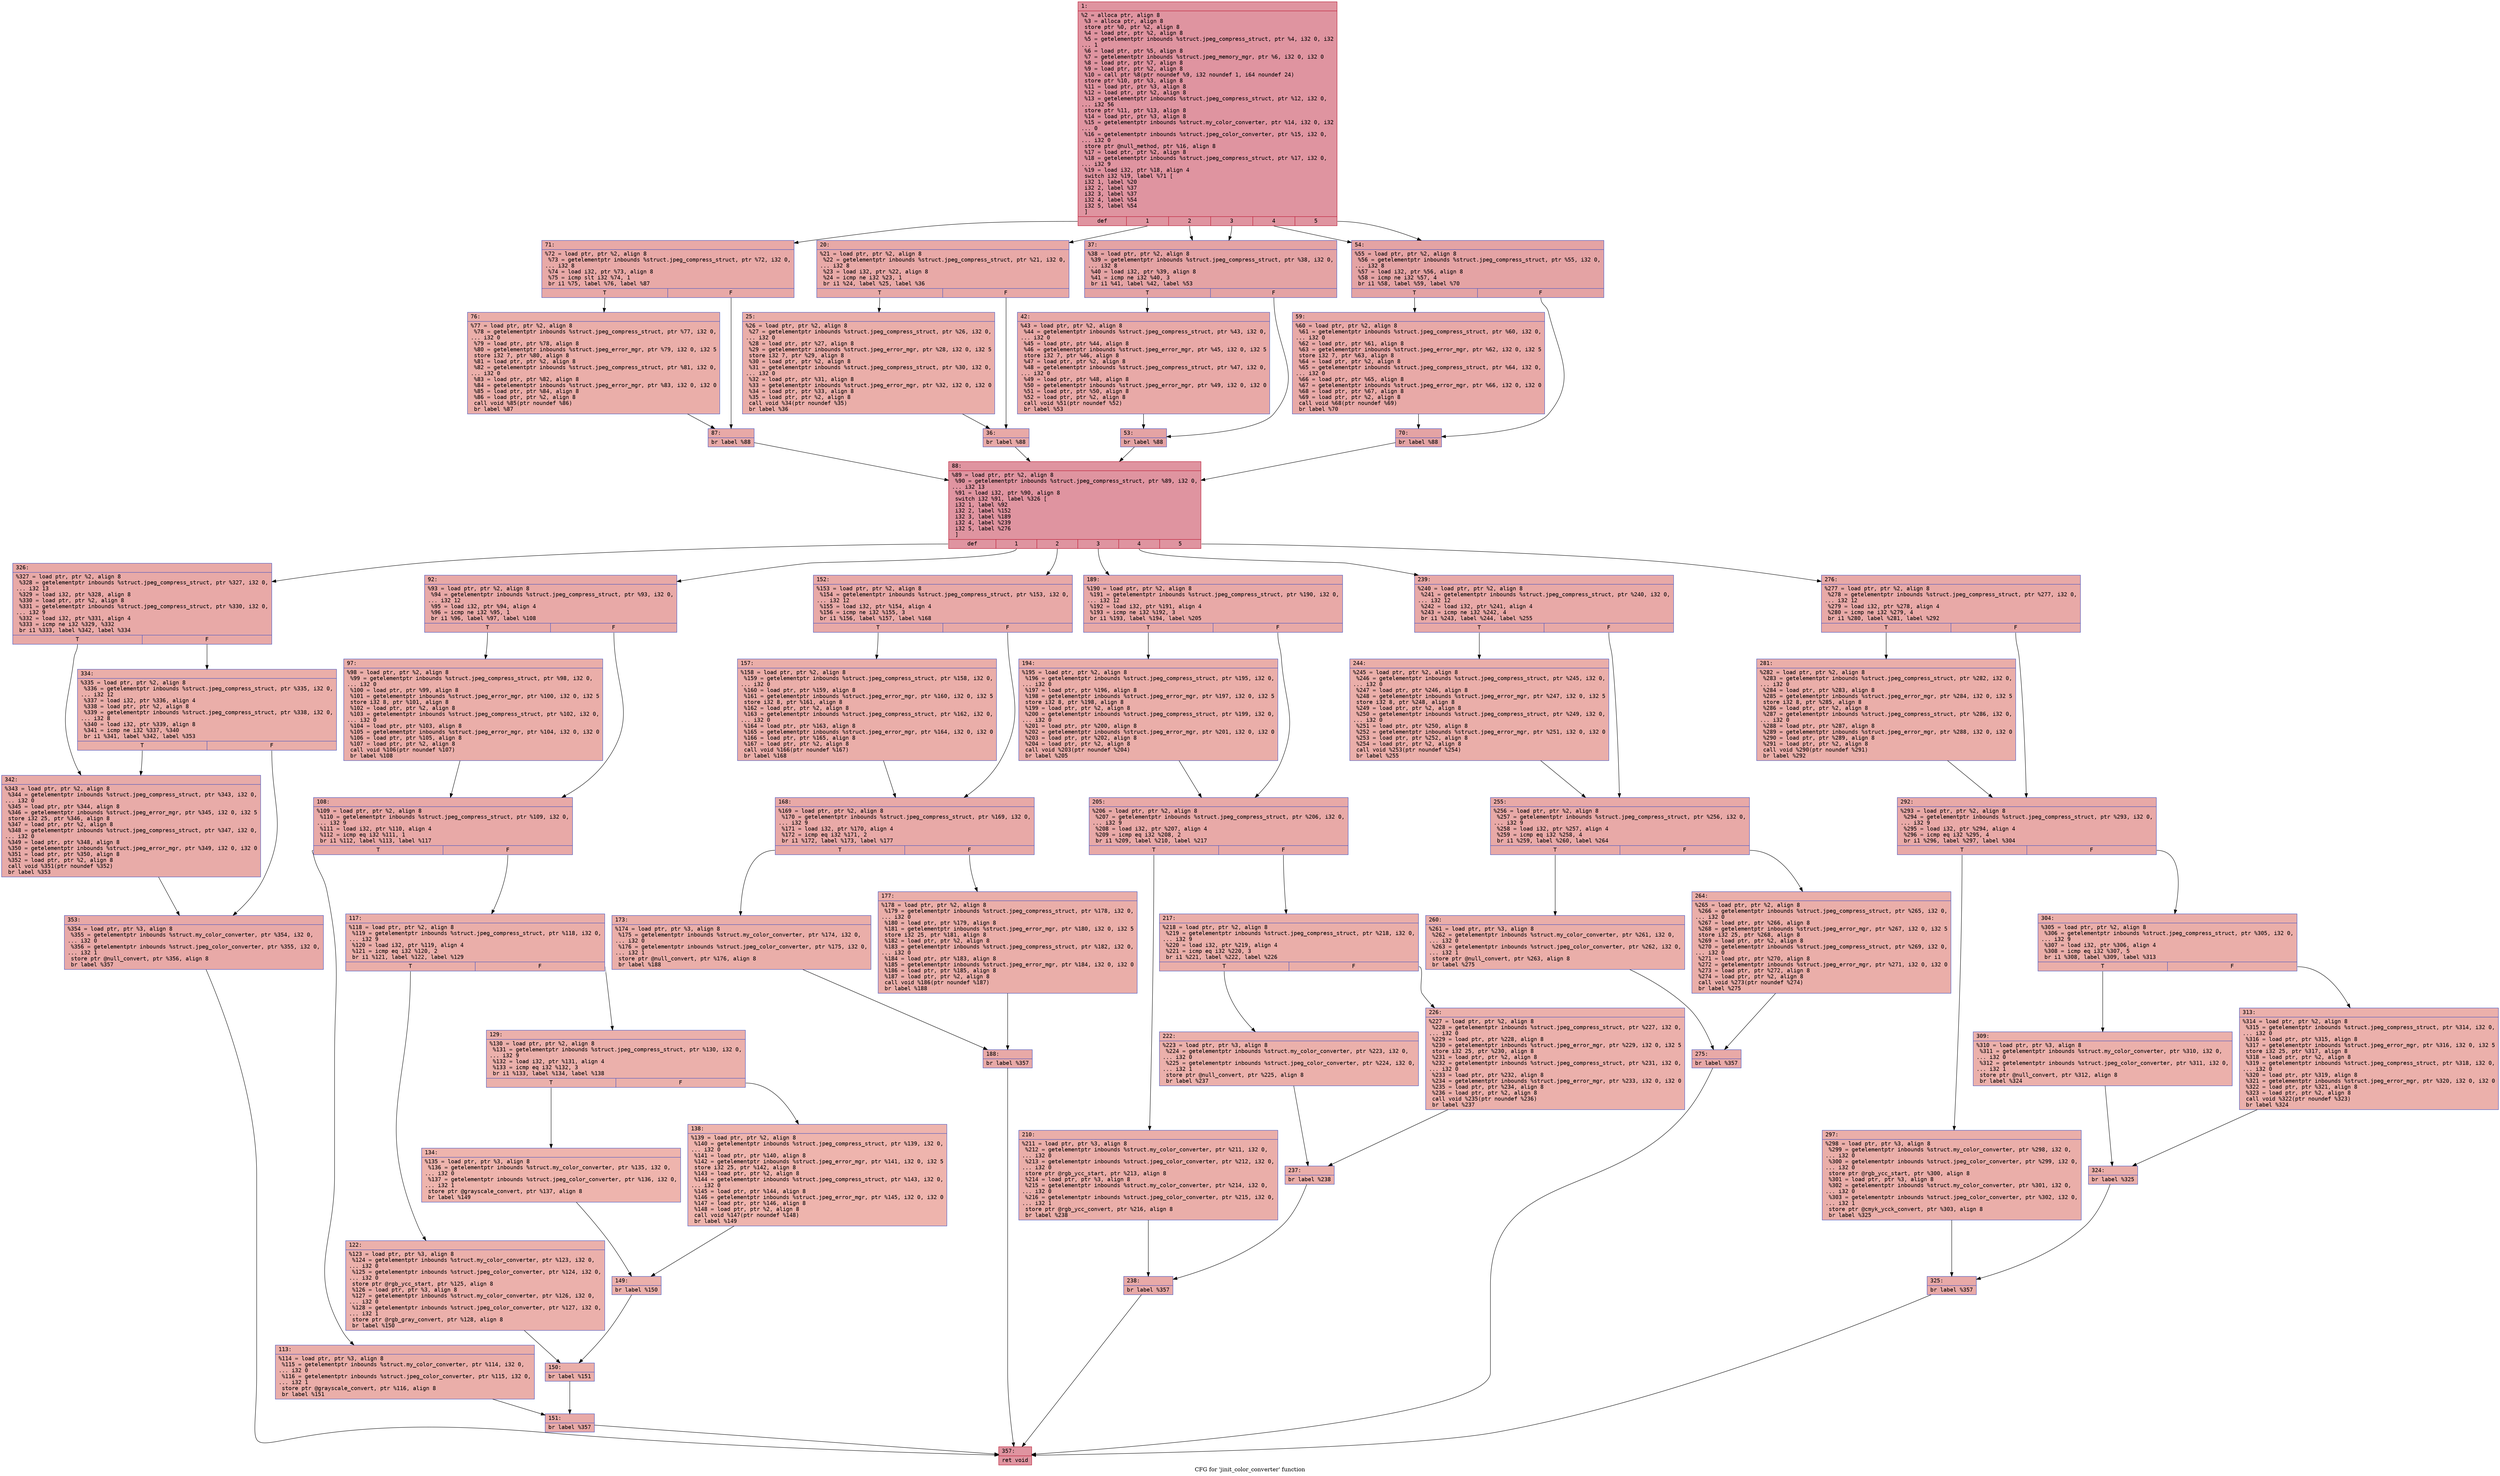 digraph "CFG for 'jinit_color_converter' function" {
	label="CFG for 'jinit_color_converter' function";

	Node0x600001b019a0 [shape=record,color="#b70d28ff", style=filled, fillcolor="#b70d2870" fontname="Courier",label="{1:\l|  %2 = alloca ptr, align 8\l  %3 = alloca ptr, align 8\l  store ptr %0, ptr %2, align 8\l  %4 = load ptr, ptr %2, align 8\l  %5 = getelementptr inbounds %struct.jpeg_compress_struct, ptr %4, i32 0, i32\l... 1\l  %6 = load ptr, ptr %5, align 8\l  %7 = getelementptr inbounds %struct.jpeg_memory_mgr, ptr %6, i32 0, i32 0\l  %8 = load ptr, ptr %7, align 8\l  %9 = load ptr, ptr %2, align 8\l  %10 = call ptr %8(ptr noundef %9, i32 noundef 1, i64 noundef 24)\l  store ptr %10, ptr %3, align 8\l  %11 = load ptr, ptr %3, align 8\l  %12 = load ptr, ptr %2, align 8\l  %13 = getelementptr inbounds %struct.jpeg_compress_struct, ptr %12, i32 0,\l... i32 56\l  store ptr %11, ptr %13, align 8\l  %14 = load ptr, ptr %3, align 8\l  %15 = getelementptr inbounds %struct.my_color_converter, ptr %14, i32 0, i32\l... 0\l  %16 = getelementptr inbounds %struct.jpeg_color_converter, ptr %15, i32 0,\l... i32 0\l  store ptr @null_method, ptr %16, align 8\l  %17 = load ptr, ptr %2, align 8\l  %18 = getelementptr inbounds %struct.jpeg_compress_struct, ptr %17, i32 0,\l... i32 9\l  %19 = load i32, ptr %18, align 4\l  switch i32 %19, label %71 [\l    i32 1, label %20\l    i32 2, label %37\l    i32 3, label %37\l    i32 4, label %54\l    i32 5, label %54\l  ]\l|{<s0>def|<s1>1|<s2>2|<s3>3|<s4>4|<s5>5}}"];
	Node0x600001b019a0:s0 -> Node0x600001b01d10[tooltip="1 -> 71\nProbability 16.67%" ];
	Node0x600001b019a0:s1 -> Node0x600001b01a40[tooltip="1 -> 20\nProbability 16.67%" ];
	Node0x600001b019a0:s2 -> Node0x600001b01b30[tooltip="1 -> 37\nProbability 33.33%" ];
	Node0x600001b019a0:s3 -> Node0x600001b01b30[tooltip="1 -> 37\nProbability 33.33%" ];
	Node0x600001b019a0:s4 -> Node0x600001b01c20[tooltip="1 -> 54\nProbability 33.33%" ];
	Node0x600001b019a0:s5 -> Node0x600001b01c20[tooltip="1 -> 54\nProbability 33.33%" ];
	Node0x600001b01a40 [shape=record,color="#3d50c3ff", style=filled, fillcolor="#ca3b3770" fontname="Courier",label="{20:\l|  %21 = load ptr, ptr %2, align 8\l  %22 = getelementptr inbounds %struct.jpeg_compress_struct, ptr %21, i32 0,\l... i32 8\l  %23 = load i32, ptr %22, align 8\l  %24 = icmp ne i32 %23, 1\l  br i1 %24, label %25, label %36\l|{<s0>T|<s1>F}}"];
	Node0x600001b01a40:s0 -> Node0x600001b01a90[tooltip="20 -> 25\nProbability 50.00%" ];
	Node0x600001b01a40:s1 -> Node0x600001b01ae0[tooltip="20 -> 36\nProbability 50.00%" ];
	Node0x600001b01a90 [shape=record,color="#3d50c3ff", style=filled, fillcolor="#d0473d70" fontname="Courier",label="{25:\l|  %26 = load ptr, ptr %2, align 8\l  %27 = getelementptr inbounds %struct.jpeg_compress_struct, ptr %26, i32 0,\l... i32 0\l  %28 = load ptr, ptr %27, align 8\l  %29 = getelementptr inbounds %struct.jpeg_error_mgr, ptr %28, i32 0, i32 5\l  store i32 7, ptr %29, align 8\l  %30 = load ptr, ptr %2, align 8\l  %31 = getelementptr inbounds %struct.jpeg_compress_struct, ptr %30, i32 0,\l... i32 0\l  %32 = load ptr, ptr %31, align 8\l  %33 = getelementptr inbounds %struct.jpeg_error_mgr, ptr %32, i32 0, i32 0\l  %34 = load ptr, ptr %33, align 8\l  %35 = load ptr, ptr %2, align 8\l  call void %34(ptr noundef %35)\l  br label %36\l}"];
	Node0x600001b01a90 -> Node0x600001b01ae0[tooltip="25 -> 36\nProbability 100.00%" ];
	Node0x600001b01ae0 [shape=record,color="#3d50c3ff", style=filled, fillcolor="#ca3b3770" fontname="Courier",label="{36:\l|  br label %88\l}"];
	Node0x600001b01ae0 -> Node0x600001b01e00[tooltip="36 -> 88\nProbability 100.00%" ];
	Node0x600001b01b30 [shape=record,color="#3d50c3ff", style=filled, fillcolor="#c32e3170" fontname="Courier",label="{37:\l|  %38 = load ptr, ptr %2, align 8\l  %39 = getelementptr inbounds %struct.jpeg_compress_struct, ptr %38, i32 0,\l... i32 8\l  %40 = load i32, ptr %39, align 8\l  %41 = icmp ne i32 %40, 3\l  br i1 %41, label %42, label %53\l|{<s0>T|<s1>F}}"];
	Node0x600001b01b30:s0 -> Node0x600001b01b80[tooltip="37 -> 42\nProbability 50.00%" ];
	Node0x600001b01b30:s1 -> Node0x600001b01bd0[tooltip="37 -> 53\nProbability 50.00%" ];
	Node0x600001b01b80 [shape=record,color="#3d50c3ff", style=filled, fillcolor="#ca3b3770" fontname="Courier",label="{42:\l|  %43 = load ptr, ptr %2, align 8\l  %44 = getelementptr inbounds %struct.jpeg_compress_struct, ptr %43, i32 0,\l... i32 0\l  %45 = load ptr, ptr %44, align 8\l  %46 = getelementptr inbounds %struct.jpeg_error_mgr, ptr %45, i32 0, i32 5\l  store i32 7, ptr %46, align 8\l  %47 = load ptr, ptr %2, align 8\l  %48 = getelementptr inbounds %struct.jpeg_compress_struct, ptr %47, i32 0,\l... i32 0\l  %49 = load ptr, ptr %48, align 8\l  %50 = getelementptr inbounds %struct.jpeg_error_mgr, ptr %49, i32 0, i32 0\l  %51 = load ptr, ptr %50, align 8\l  %52 = load ptr, ptr %2, align 8\l  call void %51(ptr noundef %52)\l  br label %53\l}"];
	Node0x600001b01b80 -> Node0x600001b01bd0[tooltip="42 -> 53\nProbability 100.00%" ];
	Node0x600001b01bd0 [shape=record,color="#3d50c3ff", style=filled, fillcolor="#c32e3170" fontname="Courier",label="{53:\l|  br label %88\l}"];
	Node0x600001b01bd0 -> Node0x600001b01e00[tooltip="53 -> 88\nProbability 100.00%" ];
	Node0x600001b01c20 [shape=record,color="#3d50c3ff", style=filled, fillcolor="#c32e3170" fontname="Courier",label="{54:\l|  %55 = load ptr, ptr %2, align 8\l  %56 = getelementptr inbounds %struct.jpeg_compress_struct, ptr %55, i32 0,\l... i32 8\l  %57 = load i32, ptr %56, align 8\l  %58 = icmp ne i32 %57, 4\l  br i1 %58, label %59, label %70\l|{<s0>T|<s1>F}}"];
	Node0x600001b01c20:s0 -> Node0x600001b01c70[tooltip="54 -> 59\nProbability 50.00%" ];
	Node0x600001b01c20:s1 -> Node0x600001b01cc0[tooltip="54 -> 70\nProbability 50.00%" ];
	Node0x600001b01c70 [shape=record,color="#3d50c3ff", style=filled, fillcolor="#ca3b3770" fontname="Courier",label="{59:\l|  %60 = load ptr, ptr %2, align 8\l  %61 = getelementptr inbounds %struct.jpeg_compress_struct, ptr %60, i32 0,\l... i32 0\l  %62 = load ptr, ptr %61, align 8\l  %63 = getelementptr inbounds %struct.jpeg_error_mgr, ptr %62, i32 0, i32 5\l  store i32 7, ptr %63, align 8\l  %64 = load ptr, ptr %2, align 8\l  %65 = getelementptr inbounds %struct.jpeg_compress_struct, ptr %64, i32 0,\l... i32 0\l  %66 = load ptr, ptr %65, align 8\l  %67 = getelementptr inbounds %struct.jpeg_error_mgr, ptr %66, i32 0, i32 0\l  %68 = load ptr, ptr %67, align 8\l  %69 = load ptr, ptr %2, align 8\l  call void %68(ptr noundef %69)\l  br label %70\l}"];
	Node0x600001b01c70 -> Node0x600001b01cc0[tooltip="59 -> 70\nProbability 100.00%" ];
	Node0x600001b01cc0 [shape=record,color="#3d50c3ff", style=filled, fillcolor="#c32e3170" fontname="Courier",label="{70:\l|  br label %88\l}"];
	Node0x600001b01cc0 -> Node0x600001b01e00[tooltip="70 -> 88\nProbability 100.00%" ];
	Node0x600001b01d10 [shape=record,color="#3d50c3ff", style=filled, fillcolor="#ca3b3770" fontname="Courier",label="{71:\l|  %72 = load ptr, ptr %2, align 8\l  %73 = getelementptr inbounds %struct.jpeg_compress_struct, ptr %72, i32 0,\l... i32 8\l  %74 = load i32, ptr %73, align 8\l  %75 = icmp slt i32 %74, 1\l  br i1 %75, label %76, label %87\l|{<s0>T|<s1>F}}"];
	Node0x600001b01d10:s0 -> Node0x600001b01d60[tooltip="71 -> 76\nProbability 37.50%" ];
	Node0x600001b01d10:s1 -> Node0x600001b01db0[tooltip="71 -> 87\nProbability 62.50%" ];
	Node0x600001b01d60 [shape=record,color="#3d50c3ff", style=filled, fillcolor="#d0473d70" fontname="Courier",label="{76:\l|  %77 = load ptr, ptr %2, align 8\l  %78 = getelementptr inbounds %struct.jpeg_compress_struct, ptr %77, i32 0,\l... i32 0\l  %79 = load ptr, ptr %78, align 8\l  %80 = getelementptr inbounds %struct.jpeg_error_mgr, ptr %79, i32 0, i32 5\l  store i32 7, ptr %80, align 8\l  %81 = load ptr, ptr %2, align 8\l  %82 = getelementptr inbounds %struct.jpeg_compress_struct, ptr %81, i32 0,\l... i32 0\l  %83 = load ptr, ptr %82, align 8\l  %84 = getelementptr inbounds %struct.jpeg_error_mgr, ptr %83, i32 0, i32 0\l  %85 = load ptr, ptr %84, align 8\l  %86 = load ptr, ptr %2, align 8\l  call void %85(ptr noundef %86)\l  br label %87\l}"];
	Node0x600001b01d60 -> Node0x600001b01db0[tooltip="76 -> 87\nProbability 100.00%" ];
	Node0x600001b01db0 [shape=record,color="#3d50c3ff", style=filled, fillcolor="#ca3b3770" fontname="Courier",label="{87:\l|  br label %88\l}"];
	Node0x600001b01db0 -> Node0x600001b01e00[tooltip="87 -> 88\nProbability 100.00%" ];
	Node0x600001b01e00 [shape=record,color="#b70d28ff", style=filled, fillcolor="#b70d2870" fontname="Courier",label="{88:\l|  %89 = load ptr, ptr %2, align 8\l  %90 = getelementptr inbounds %struct.jpeg_compress_struct, ptr %89, i32 0,\l... i32 13\l  %91 = load i32, ptr %90, align 8\l  switch i32 %91, label %326 [\l    i32 1, label %92\l    i32 2, label %152\l    i32 3, label %189\l    i32 4, label %239\l    i32 5, label %276\l  ]\l|{<s0>def|<s1>1|<s2>2|<s3>3|<s4>4|<s5>5}}"];
	Node0x600001b01e00:s0 -> Node0x600001b02b70[tooltip="88 -> 326\nProbability 16.67%" ];
	Node0x600001b01e00:s1 -> Node0x600001b01e50[tooltip="88 -> 92\nProbability 16.67%" ];
	Node0x600001b01e00:s2 -> Node0x600001b02210[tooltip="88 -> 152\nProbability 16.67%" ];
	Node0x600001b01e00:s3 -> Node0x600001b023f0[tooltip="88 -> 189\nProbability 16.67%" ];
	Node0x600001b01e00:s4 -> Node0x600001b026c0[tooltip="88 -> 239\nProbability 16.67%" ];
	Node0x600001b01e00:s5 -> Node0x600001b028a0[tooltip="88 -> 276\nProbability 16.67%" ];
	Node0x600001b01e50 [shape=record,color="#3d50c3ff", style=filled, fillcolor="#ca3b3770" fontname="Courier",label="{92:\l|  %93 = load ptr, ptr %2, align 8\l  %94 = getelementptr inbounds %struct.jpeg_compress_struct, ptr %93, i32 0,\l... i32 12\l  %95 = load i32, ptr %94, align 4\l  %96 = icmp ne i32 %95, 1\l  br i1 %96, label %97, label %108\l|{<s0>T|<s1>F}}"];
	Node0x600001b01e50:s0 -> Node0x600001b01ea0[tooltip="92 -> 97\nProbability 50.00%" ];
	Node0x600001b01e50:s1 -> Node0x600001b01ef0[tooltip="92 -> 108\nProbability 50.00%" ];
	Node0x600001b01ea0 [shape=record,color="#3d50c3ff", style=filled, fillcolor="#d0473d70" fontname="Courier",label="{97:\l|  %98 = load ptr, ptr %2, align 8\l  %99 = getelementptr inbounds %struct.jpeg_compress_struct, ptr %98, i32 0,\l... i32 0\l  %100 = load ptr, ptr %99, align 8\l  %101 = getelementptr inbounds %struct.jpeg_error_mgr, ptr %100, i32 0, i32 5\l  store i32 8, ptr %101, align 8\l  %102 = load ptr, ptr %2, align 8\l  %103 = getelementptr inbounds %struct.jpeg_compress_struct, ptr %102, i32 0,\l... i32 0\l  %104 = load ptr, ptr %103, align 8\l  %105 = getelementptr inbounds %struct.jpeg_error_mgr, ptr %104, i32 0, i32 0\l  %106 = load ptr, ptr %105, align 8\l  %107 = load ptr, ptr %2, align 8\l  call void %106(ptr noundef %107)\l  br label %108\l}"];
	Node0x600001b01ea0 -> Node0x600001b01ef0[tooltip="97 -> 108\nProbability 100.00%" ];
	Node0x600001b01ef0 [shape=record,color="#3d50c3ff", style=filled, fillcolor="#ca3b3770" fontname="Courier",label="{108:\l|  %109 = load ptr, ptr %2, align 8\l  %110 = getelementptr inbounds %struct.jpeg_compress_struct, ptr %109, i32 0,\l... i32 9\l  %111 = load i32, ptr %110, align 4\l  %112 = icmp eq i32 %111, 1\l  br i1 %112, label %113, label %117\l|{<s0>T|<s1>F}}"];
	Node0x600001b01ef0:s0 -> Node0x600001b01f40[tooltip="108 -> 113\nProbability 50.00%" ];
	Node0x600001b01ef0:s1 -> Node0x600001b01f90[tooltip="108 -> 117\nProbability 50.00%" ];
	Node0x600001b01f40 [shape=record,color="#3d50c3ff", style=filled, fillcolor="#d0473d70" fontname="Courier",label="{113:\l|  %114 = load ptr, ptr %3, align 8\l  %115 = getelementptr inbounds %struct.my_color_converter, ptr %114, i32 0,\l... i32 0\l  %116 = getelementptr inbounds %struct.jpeg_color_converter, ptr %115, i32 0,\l... i32 1\l  store ptr @grayscale_convert, ptr %116, align 8\l  br label %151\l}"];
	Node0x600001b01f40 -> Node0x600001b021c0[tooltip="113 -> 151\nProbability 100.00%" ];
	Node0x600001b01f90 [shape=record,color="#3d50c3ff", style=filled, fillcolor="#d0473d70" fontname="Courier",label="{117:\l|  %118 = load ptr, ptr %2, align 8\l  %119 = getelementptr inbounds %struct.jpeg_compress_struct, ptr %118, i32 0,\l... i32 9\l  %120 = load i32, ptr %119, align 4\l  %121 = icmp eq i32 %120, 2\l  br i1 %121, label %122, label %129\l|{<s0>T|<s1>F}}"];
	Node0x600001b01f90:s0 -> Node0x600001b01fe0[tooltip="117 -> 122\nProbability 50.00%" ];
	Node0x600001b01f90:s1 -> Node0x600001b02030[tooltip="117 -> 129\nProbability 50.00%" ];
	Node0x600001b01fe0 [shape=record,color="#3d50c3ff", style=filled, fillcolor="#d24b4070" fontname="Courier",label="{122:\l|  %123 = load ptr, ptr %3, align 8\l  %124 = getelementptr inbounds %struct.my_color_converter, ptr %123, i32 0,\l... i32 0\l  %125 = getelementptr inbounds %struct.jpeg_color_converter, ptr %124, i32 0,\l... i32 0\l  store ptr @rgb_ycc_start, ptr %125, align 8\l  %126 = load ptr, ptr %3, align 8\l  %127 = getelementptr inbounds %struct.my_color_converter, ptr %126, i32 0,\l... i32 0\l  %128 = getelementptr inbounds %struct.jpeg_color_converter, ptr %127, i32 0,\l... i32 1\l  store ptr @rgb_gray_convert, ptr %128, align 8\l  br label %150\l}"];
	Node0x600001b01fe0 -> Node0x600001b02170[tooltip="122 -> 150\nProbability 100.00%" ];
	Node0x600001b02030 [shape=record,color="#3d50c3ff", style=filled, fillcolor="#d24b4070" fontname="Courier",label="{129:\l|  %130 = load ptr, ptr %2, align 8\l  %131 = getelementptr inbounds %struct.jpeg_compress_struct, ptr %130, i32 0,\l... i32 9\l  %132 = load i32, ptr %131, align 4\l  %133 = icmp eq i32 %132, 3\l  br i1 %133, label %134, label %138\l|{<s0>T|<s1>F}}"];
	Node0x600001b02030:s0 -> Node0x600001b02080[tooltip="129 -> 134\nProbability 50.00%" ];
	Node0x600001b02030:s1 -> Node0x600001b020d0[tooltip="129 -> 138\nProbability 50.00%" ];
	Node0x600001b02080 [shape=record,color="#3d50c3ff", style=filled, fillcolor="#d8564670" fontname="Courier",label="{134:\l|  %135 = load ptr, ptr %3, align 8\l  %136 = getelementptr inbounds %struct.my_color_converter, ptr %135, i32 0,\l... i32 0\l  %137 = getelementptr inbounds %struct.jpeg_color_converter, ptr %136, i32 0,\l... i32 1\l  store ptr @grayscale_convert, ptr %137, align 8\l  br label %149\l}"];
	Node0x600001b02080 -> Node0x600001b02120[tooltip="134 -> 149\nProbability 100.00%" ];
	Node0x600001b020d0 [shape=record,color="#3d50c3ff", style=filled, fillcolor="#d8564670" fontname="Courier",label="{138:\l|  %139 = load ptr, ptr %2, align 8\l  %140 = getelementptr inbounds %struct.jpeg_compress_struct, ptr %139, i32 0,\l... i32 0\l  %141 = load ptr, ptr %140, align 8\l  %142 = getelementptr inbounds %struct.jpeg_error_mgr, ptr %141, i32 0, i32 5\l  store i32 25, ptr %142, align 8\l  %143 = load ptr, ptr %2, align 8\l  %144 = getelementptr inbounds %struct.jpeg_compress_struct, ptr %143, i32 0,\l... i32 0\l  %145 = load ptr, ptr %144, align 8\l  %146 = getelementptr inbounds %struct.jpeg_error_mgr, ptr %145, i32 0, i32 0\l  %147 = load ptr, ptr %146, align 8\l  %148 = load ptr, ptr %2, align 8\l  call void %147(ptr noundef %148)\l  br label %149\l}"];
	Node0x600001b020d0 -> Node0x600001b02120[tooltip="138 -> 149\nProbability 100.00%" ];
	Node0x600001b02120 [shape=record,color="#3d50c3ff", style=filled, fillcolor="#d24b4070" fontname="Courier",label="{149:\l|  br label %150\l}"];
	Node0x600001b02120 -> Node0x600001b02170[tooltip="149 -> 150\nProbability 100.00%" ];
	Node0x600001b02170 [shape=record,color="#3d50c3ff", style=filled, fillcolor="#d0473d70" fontname="Courier",label="{150:\l|  br label %151\l}"];
	Node0x600001b02170 -> Node0x600001b021c0[tooltip="150 -> 151\nProbability 100.00%" ];
	Node0x600001b021c0 [shape=record,color="#3d50c3ff", style=filled, fillcolor="#ca3b3770" fontname="Courier",label="{151:\l|  br label %357\l}"];
	Node0x600001b021c0 -> Node0x600001b02cb0[tooltip="151 -> 357\nProbability 100.00%" ];
	Node0x600001b02210 [shape=record,color="#3d50c3ff", style=filled, fillcolor="#ca3b3770" fontname="Courier",label="{152:\l|  %153 = load ptr, ptr %2, align 8\l  %154 = getelementptr inbounds %struct.jpeg_compress_struct, ptr %153, i32 0,\l... i32 12\l  %155 = load i32, ptr %154, align 4\l  %156 = icmp ne i32 %155, 3\l  br i1 %156, label %157, label %168\l|{<s0>T|<s1>F}}"];
	Node0x600001b02210:s0 -> Node0x600001b02260[tooltip="152 -> 157\nProbability 50.00%" ];
	Node0x600001b02210:s1 -> Node0x600001b022b0[tooltip="152 -> 168\nProbability 50.00%" ];
	Node0x600001b02260 [shape=record,color="#3d50c3ff", style=filled, fillcolor="#d0473d70" fontname="Courier",label="{157:\l|  %158 = load ptr, ptr %2, align 8\l  %159 = getelementptr inbounds %struct.jpeg_compress_struct, ptr %158, i32 0,\l... i32 0\l  %160 = load ptr, ptr %159, align 8\l  %161 = getelementptr inbounds %struct.jpeg_error_mgr, ptr %160, i32 0, i32 5\l  store i32 8, ptr %161, align 8\l  %162 = load ptr, ptr %2, align 8\l  %163 = getelementptr inbounds %struct.jpeg_compress_struct, ptr %162, i32 0,\l... i32 0\l  %164 = load ptr, ptr %163, align 8\l  %165 = getelementptr inbounds %struct.jpeg_error_mgr, ptr %164, i32 0, i32 0\l  %166 = load ptr, ptr %165, align 8\l  %167 = load ptr, ptr %2, align 8\l  call void %166(ptr noundef %167)\l  br label %168\l}"];
	Node0x600001b02260 -> Node0x600001b022b0[tooltip="157 -> 168\nProbability 100.00%" ];
	Node0x600001b022b0 [shape=record,color="#3d50c3ff", style=filled, fillcolor="#ca3b3770" fontname="Courier",label="{168:\l|  %169 = load ptr, ptr %2, align 8\l  %170 = getelementptr inbounds %struct.jpeg_compress_struct, ptr %169, i32 0,\l... i32 9\l  %171 = load i32, ptr %170, align 4\l  %172 = icmp eq i32 %171, 2\l  br i1 %172, label %173, label %177\l|{<s0>T|<s1>F}}"];
	Node0x600001b022b0:s0 -> Node0x600001b02300[tooltip="168 -> 173\nProbability 50.00%" ];
	Node0x600001b022b0:s1 -> Node0x600001b02350[tooltip="168 -> 177\nProbability 50.00%" ];
	Node0x600001b02300 [shape=record,color="#3d50c3ff", style=filled, fillcolor="#d0473d70" fontname="Courier",label="{173:\l|  %174 = load ptr, ptr %3, align 8\l  %175 = getelementptr inbounds %struct.my_color_converter, ptr %174, i32 0,\l... i32 0\l  %176 = getelementptr inbounds %struct.jpeg_color_converter, ptr %175, i32 0,\l... i32 1\l  store ptr @null_convert, ptr %176, align 8\l  br label %188\l}"];
	Node0x600001b02300 -> Node0x600001b023a0[tooltip="173 -> 188\nProbability 100.00%" ];
	Node0x600001b02350 [shape=record,color="#3d50c3ff", style=filled, fillcolor="#d0473d70" fontname="Courier",label="{177:\l|  %178 = load ptr, ptr %2, align 8\l  %179 = getelementptr inbounds %struct.jpeg_compress_struct, ptr %178, i32 0,\l... i32 0\l  %180 = load ptr, ptr %179, align 8\l  %181 = getelementptr inbounds %struct.jpeg_error_mgr, ptr %180, i32 0, i32 5\l  store i32 25, ptr %181, align 8\l  %182 = load ptr, ptr %2, align 8\l  %183 = getelementptr inbounds %struct.jpeg_compress_struct, ptr %182, i32 0,\l... i32 0\l  %184 = load ptr, ptr %183, align 8\l  %185 = getelementptr inbounds %struct.jpeg_error_mgr, ptr %184, i32 0, i32 0\l  %186 = load ptr, ptr %185, align 8\l  %187 = load ptr, ptr %2, align 8\l  call void %186(ptr noundef %187)\l  br label %188\l}"];
	Node0x600001b02350 -> Node0x600001b023a0[tooltip="177 -> 188\nProbability 100.00%" ];
	Node0x600001b023a0 [shape=record,color="#3d50c3ff", style=filled, fillcolor="#ca3b3770" fontname="Courier",label="{188:\l|  br label %357\l}"];
	Node0x600001b023a0 -> Node0x600001b02cb0[tooltip="188 -> 357\nProbability 100.00%" ];
	Node0x600001b023f0 [shape=record,color="#3d50c3ff", style=filled, fillcolor="#ca3b3770" fontname="Courier",label="{189:\l|  %190 = load ptr, ptr %2, align 8\l  %191 = getelementptr inbounds %struct.jpeg_compress_struct, ptr %190, i32 0,\l... i32 12\l  %192 = load i32, ptr %191, align 4\l  %193 = icmp ne i32 %192, 3\l  br i1 %193, label %194, label %205\l|{<s0>T|<s1>F}}"];
	Node0x600001b023f0:s0 -> Node0x600001b02440[tooltip="189 -> 194\nProbability 50.00%" ];
	Node0x600001b023f0:s1 -> Node0x600001b02490[tooltip="189 -> 205\nProbability 50.00%" ];
	Node0x600001b02440 [shape=record,color="#3d50c3ff", style=filled, fillcolor="#d0473d70" fontname="Courier",label="{194:\l|  %195 = load ptr, ptr %2, align 8\l  %196 = getelementptr inbounds %struct.jpeg_compress_struct, ptr %195, i32 0,\l... i32 0\l  %197 = load ptr, ptr %196, align 8\l  %198 = getelementptr inbounds %struct.jpeg_error_mgr, ptr %197, i32 0, i32 5\l  store i32 8, ptr %198, align 8\l  %199 = load ptr, ptr %2, align 8\l  %200 = getelementptr inbounds %struct.jpeg_compress_struct, ptr %199, i32 0,\l... i32 0\l  %201 = load ptr, ptr %200, align 8\l  %202 = getelementptr inbounds %struct.jpeg_error_mgr, ptr %201, i32 0, i32 0\l  %203 = load ptr, ptr %202, align 8\l  %204 = load ptr, ptr %2, align 8\l  call void %203(ptr noundef %204)\l  br label %205\l}"];
	Node0x600001b02440 -> Node0x600001b02490[tooltip="194 -> 205\nProbability 100.00%" ];
	Node0x600001b02490 [shape=record,color="#3d50c3ff", style=filled, fillcolor="#ca3b3770" fontname="Courier",label="{205:\l|  %206 = load ptr, ptr %2, align 8\l  %207 = getelementptr inbounds %struct.jpeg_compress_struct, ptr %206, i32 0,\l... i32 9\l  %208 = load i32, ptr %207, align 4\l  %209 = icmp eq i32 %208, 2\l  br i1 %209, label %210, label %217\l|{<s0>T|<s1>F}}"];
	Node0x600001b02490:s0 -> Node0x600001b024e0[tooltip="205 -> 210\nProbability 50.00%" ];
	Node0x600001b02490:s1 -> Node0x600001b02530[tooltip="205 -> 217\nProbability 50.00%" ];
	Node0x600001b024e0 [shape=record,color="#3d50c3ff", style=filled, fillcolor="#d0473d70" fontname="Courier",label="{210:\l|  %211 = load ptr, ptr %3, align 8\l  %212 = getelementptr inbounds %struct.my_color_converter, ptr %211, i32 0,\l... i32 0\l  %213 = getelementptr inbounds %struct.jpeg_color_converter, ptr %212, i32 0,\l... i32 0\l  store ptr @rgb_ycc_start, ptr %213, align 8\l  %214 = load ptr, ptr %3, align 8\l  %215 = getelementptr inbounds %struct.my_color_converter, ptr %214, i32 0,\l... i32 0\l  %216 = getelementptr inbounds %struct.jpeg_color_converter, ptr %215, i32 0,\l... i32 1\l  store ptr @rgb_ycc_convert, ptr %216, align 8\l  br label %238\l}"];
	Node0x600001b024e0 -> Node0x600001b02670[tooltip="210 -> 238\nProbability 100.00%" ];
	Node0x600001b02530 [shape=record,color="#3d50c3ff", style=filled, fillcolor="#d0473d70" fontname="Courier",label="{217:\l|  %218 = load ptr, ptr %2, align 8\l  %219 = getelementptr inbounds %struct.jpeg_compress_struct, ptr %218, i32 0,\l... i32 9\l  %220 = load i32, ptr %219, align 4\l  %221 = icmp eq i32 %220, 3\l  br i1 %221, label %222, label %226\l|{<s0>T|<s1>F}}"];
	Node0x600001b02530:s0 -> Node0x600001b02580[tooltip="217 -> 222\nProbability 50.00%" ];
	Node0x600001b02530:s1 -> Node0x600001b025d0[tooltip="217 -> 226\nProbability 50.00%" ];
	Node0x600001b02580 [shape=record,color="#3d50c3ff", style=filled, fillcolor="#d24b4070" fontname="Courier",label="{222:\l|  %223 = load ptr, ptr %3, align 8\l  %224 = getelementptr inbounds %struct.my_color_converter, ptr %223, i32 0,\l... i32 0\l  %225 = getelementptr inbounds %struct.jpeg_color_converter, ptr %224, i32 0,\l... i32 1\l  store ptr @null_convert, ptr %225, align 8\l  br label %237\l}"];
	Node0x600001b02580 -> Node0x600001b02620[tooltip="222 -> 237\nProbability 100.00%" ];
	Node0x600001b025d0 [shape=record,color="#3d50c3ff", style=filled, fillcolor="#d24b4070" fontname="Courier",label="{226:\l|  %227 = load ptr, ptr %2, align 8\l  %228 = getelementptr inbounds %struct.jpeg_compress_struct, ptr %227, i32 0,\l... i32 0\l  %229 = load ptr, ptr %228, align 8\l  %230 = getelementptr inbounds %struct.jpeg_error_mgr, ptr %229, i32 0, i32 5\l  store i32 25, ptr %230, align 8\l  %231 = load ptr, ptr %2, align 8\l  %232 = getelementptr inbounds %struct.jpeg_compress_struct, ptr %231, i32 0,\l... i32 0\l  %233 = load ptr, ptr %232, align 8\l  %234 = getelementptr inbounds %struct.jpeg_error_mgr, ptr %233, i32 0, i32 0\l  %235 = load ptr, ptr %234, align 8\l  %236 = load ptr, ptr %2, align 8\l  call void %235(ptr noundef %236)\l  br label %237\l}"];
	Node0x600001b025d0 -> Node0x600001b02620[tooltip="226 -> 237\nProbability 100.00%" ];
	Node0x600001b02620 [shape=record,color="#3d50c3ff", style=filled, fillcolor="#d0473d70" fontname="Courier",label="{237:\l|  br label %238\l}"];
	Node0x600001b02620 -> Node0x600001b02670[tooltip="237 -> 238\nProbability 100.00%" ];
	Node0x600001b02670 [shape=record,color="#3d50c3ff", style=filled, fillcolor="#ca3b3770" fontname="Courier",label="{238:\l|  br label %357\l}"];
	Node0x600001b02670 -> Node0x600001b02cb0[tooltip="238 -> 357\nProbability 100.00%" ];
	Node0x600001b026c0 [shape=record,color="#3d50c3ff", style=filled, fillcolor="#ca3b3770" fontname="Courier",label="{239:\l|  %240 = load ptr, ptr %2, align 8\l  %241 = getelementptr inbounds %struct.jpeg_compress_struct, ptr %240, i32 0,\l... i32 12\l  %242 = load i32, ptr %241, align 4\l  %243 = icmp ne i32 %242, 4\l  br i1 %243, label %244, label %255\l|{<s0>T|<s1>F}}"];
	Node0x600001b026c0:s0 -> Node0x600001b02710[tooltip="239 -> 244\nProbability 50.00%" ];
	Node0x600001b026c0:s1 -> Node0x600001b02760[tooltip="239 -> 255\nProbability 50.00%" ];
	Node0x600001b02710 [shape=record,color="#3d50c3ff", style=filled, fillcolor="#d0473d70" fontname="Courier",label="{244:\l|  %245 = load ptr, ptr %2, align 8\l  %246 = getelementptr inbounds %struct.jpeg_compress_struct, ptr %245, i32 0,\l... i32 0\l  %247 = load ptr, ptr %246, align 8\l  %248 = getelementptr inbounds %struct.jpeg_error_mgr, ptr %247, i32 0, i32 5\l  store i32 8, ptr %248, align 8\l  %249 = load ptr, ptr %2, align 8\l  %250 = getelementptr inbounds %struct.jpeg_compress_struct, ptr %249, i32 0,\l... i32 0\l  %251 = load ptr, ptr %250, align 8\l  %252 = getelementptr inbounds %struct.jpeg_error_mgr, ptr %251, i32 0, i32 0\l  %253 = load ptr, ptr %252, align 8\l  %254 = load ptr, ptr %2, align 8\l  call void %253(ptr noundef %254)\l  br label %255\l}"];
	Node0x600001b02710 -> Node0x600001b02760[tooltip="244 -> 255\nProbability 100.00%" ];
	Node0x600001b02760 [shape=record,color="#3d50c3ff", style=filled, fillcolor="#ca3b3770" fontname="Courier",label="{255:\l|  %256 = load ptr, ptr %2, align 8\l  %257 = getelementptr inbounds %struct.jpeg_compress_struct, ptr %256, i32 0,\l... i32 9\l  %258 = load i32, ptr %257, align 4\l  %259 = icmp eq i32 %258, 4\l  br i1 %259, label %260, label %264\l|{<s0>T|<s1>F}}"];
	Node0x600001b02760:s0 -> Node0x600001b027b0[tooltip="255 -> 260\nProbability 50.00%" ];
	Node0x600001b02760:s1 -> Node0x600001b02800[tooltip="255 -> 264\nProbability 50.00%" ];
	Node0x600001b027b0 [shape=record,color="#3d50c3ff", style=filled, fillcolor="#d0473d70" fontname="Courier",label="{260:\l|  %261 = load ptr, ptr %3, align 8\l  %262 = getelementptr inbounds %struct.my_color_converter, ptr %261, i32 0,\l... i32 0\l  %263 = getelementptr inbounds %struct.jpeg_color_converter, ptr %262, i32 0,\l... i32 1\l  store ptr @null_convert, ptr %263, align 8\l  br label %275\l}"];
	Node0x600001b027b0 -> Node0x600001b02850[tooltip="260 -> 275\nProbability 100.00%" ];
	Node0x600001b02800 [shape=record,color="#3d50c3ff", style=filled, fillcolor="#d0473d70" fontname="Courier",label="{264:\l|  %265 = load ptr, ptr %2, align 8\l  %266 = getelementptr inbounds %struct.jpeg_compress_struct, ptr %265, i32 0,\l... i32 0\l  %267 = load ptr, ptr %266, align 8\l  %268 = getelementptr inbounds %struct.jpeg_error_mgr, ptr %267, i32 0, i32 5\l  store i32 25, ptr %268, align 8\l  %269 = load ptr, ptr %2, align 8\l  %270 = getelementptr inbounds %struct.jpeg_compress_struct, ptr %269, i32 0,\l... i32 0\l  %271 = load ptr, ptr %270, align 8\l  %272 = getelementptr inbounds %struct.jpeg_error_mgr, ptr %271, i32 0, i32 0\l  %273 = load ptr, ptr %272, align 8\l  %274 = load ptr, ptr %2, align 8\l  call void %273(ptr noundef %274)\l  br label %275\l}"];
	Node0x600001b02800 -> Node0x600001b02850[tooltip="264 -> 275\nProbability 100.00%" ];
	Node0x600001b02850 [shape=record,color="#3d50c3ff", style=filled, fillcolor="#ca3b3770" fontname="Courier",label="{275:\l|  br label %357\l}"];
	Node0x600001b02850 -> Node0x600001b02cb0[tooltip="275 -> 357\nProbability 100.00%" ];
	Node0x600001b028a0 [shape=record,color="#3d50c3ff", style=filled, fillcolor="#ca3b3770" fontname="Courier",label="{276:\l|  %277 = load ptr, ptr %2, align 8\l  %278 = getelementptr inbounds %struct.jpeg_compress_struct, ptr %277, i32 0,\l... i32 12\l  %279 = load i32, ptr %278, align 4\l  %280 = icmp ne i32 %279, 4\l  br i1 %280, label %281, label %292\l|{<s0>T|<s1>F}}"];
	Node0x600001b028a0:s0 -> Node0x600001b028f0[tooltip="276 -> 281\nProbability 50.00%" ];
	Node0x600001b028a0:s1 -> Node0x600001b02940[tooltip="276 -> 292\nProbability 50.00%" ];
	Node0x600001b028f0 [shape=record,color="#3d50c3ff", style=filled, fillcolor="#d0473d70" fontname="Courier",label="{281:\l|  %282 = load ptr, ptr %2, align 8\l  %283 = getelementptr inbounds %struct.jpeg_compress_struct, ptr %282, i32 0,\l... i32 0\l  %284 = load ptr, ptr %283, align 8\l  %285 = getelementptr inbounds %struct.jpeg_error_mgr, ptr %284, i32 0, i32 5\l  store i32 8, ptr %285, align 8\l  %286 = load ptr, ptr %2, align 8\l  %287 = getelementptr inbounds %struct.jpeg_compress_struct, ptr %286, i32 0,\l... i32 0\l  %288 = load ptr, ptr %287, align 8\l  %289 = getelementptr inbounds %struct.jpeg_error_mgr, ptr %288, i32 0, i32 0\l  %290 = load ptr, ptr %289, align 8\l  %291 = load ptr, ptr %2, align 8\l  call void %290(ptr noundef %291)\l  br label %292\l}"];
	Node0x600001b028f0 -> Node0x600001b02940[tooltip="281 -> 292\nProbability 100.00%" ];
	Node0x600001b02940 [shape=record,color="#3d50c3ff", style=filled, fillcolor="#ca3b3770" fontname="Courier",label="{292:\l|  %293 = load ptr, ptr %2, align 8\l  %294 = getelementptr inbounds %struct.jpeg_compress_struct, ptr %293, i32 0,\l... i32 9\l  %295 = load i32, ptr %294, align 4\l  %296 = icmp eq i32 %295, 4\l  br i1 %296, label %297, label %304\l|{<s0>T|<s1>F}}"];
	Node0x600001b02940:s0 -> Node0x600001b02990[tooltip="292 -> 297\nProbability 50.00%" ];
	Node0x600001b02940:s1 -> Node0x600001b029e0[tooltip="292 -> 304\nProbability 50.00%" ];
	Node0x600001b02990 [shape=record,color="#3d50c3ff", style=filled, fillcolor="#d0473d70" fontname="Courier",label="{297:\l|  %298 = load ptr, ptr %3, align 8\l  %299 = getelementptr inbounds %struct.my_color_converter, ptr %298, i32 0,\l... i32 0\l  %300 = getelementptr inbounds %struct.jpeg_color_converter, ptr %299, i32 0,\l... i32 0\l  store ptr @rgb_ycc_start, ptr %300, align 8\l  %301 = load ptr, ptr %3, align 8\l  %302 = getelementptr inbounds %struct.my_color_converter, ptr %301, i32 0,\l... i32 0\l  %303 = getelementptr inbounds %struct.jpeg_color_converter, ptr %302, i32 0,\l... i32 1\l  store ptr @cmyk_ycck_convert, ptr %303, align 8\l  br label %325\l}"];
	Node0x600001b02990 -> Node0x600001b02b20[tooltip="297 -> 325\nProbability 100.00%" ];
	Node0x600001b029e0 [shape=record,color="#3d50c3ff", style=filled, fillcolor="#d0473d70" fontname="Courier",label="{304:\l|  %305 = load ptr, ptr %2, align 8\l  %306 = getelementptr inbounds %struct.jpeg_compress_struct, ptr %305, i32 0,\l... i32 9\l  %307 = load i32, ptr %306, align 4\l  %308 = icmp eq i32 %307, 5\l  br i1 %308, label %309, label %313\l|{<s0>T|<s1>F}}"];
	Node0x600001b029e0:s0 -> Node0x600001b02a30[tooltip="304 -> 309\nProbability 50.00%" ];
	Node0x600001b029e0:s1 -> Node0x600001b02a80[tooltip="304 -> 313\nProbability 50.00%" ];
	Node0x600001b02a30 [shape=record,color="#3d50c3ff", style=filled, fillcolor="#d24b4070" fontname="Courier",label="{309:\l|  %310 = load ptr, ptr %3, align 8\l  %311 = getelementptr inbounds %struct.my_color_converter, ptr %310, i32 0,\l... i32 0\l  %312 = getelementptr inbounds %struct.jpeg_color_converter, ptr %311, i32 0,\l... i32 1\l  store ptr @null_convert, ptr %312, align 8\l  br label %324\l}"];
	Node0x600001b02a30 -> Node0x600001b02ad0[tooltip="309 -> 324\nProbability 100.00%" ];
	Node0x600001b02a80 [shape=record,color="#3d50c3ff", style=filled, fillcolor="#d24b4070" fontname="Courier",label="{313:\l|  %314 = load ptr, ptr %2, align 8\l  %315 = getelementptr inbounds %struct.jpeg_compress_struct, ptr %314, i32 0,\l... i32 0\l  %316 = load ptr, ptr %315, align 8\l  %317 = getelementptr inbounds %struct.jpeg_error_mgr, ptr %316, i32 0, i32 5\l  store i32 25, ptr %317, align 8\l  %318 = load ptr, ptr %2, align 8\l  %319 = getelementptr inbounds %struct.jpeg_compress_struct, ptr %318, i32 0,\l... i32 0\l  %320 = load ptr, ptr %319, align 8\l  %321 = getelementptr inbounds %struct.jpeg_error_mgr, ptr %320, i32 0, i32 0\l  %322 = load ptr, ptr %321, align 8\l  %323 = load ptr, ptr %2, align 8\l  call void %322(ptr noundef %323)\l  br label %324\l}"];
	Node0x600001b02a80 -> Node0x600001b02ad0[tooltip="313 -> 324\nProbability 100.00%" ];
	Node0x600001b02ad0 [shape=record,color="#3d50c3ff", style=filled, fillcolor="#d0473d70" fontname="Courier",label="{324:\l|  br label %325\l}"];
	Node0x600001b02ad0 -> Node0x600001b02b20[tooltip="324 -> 325\nProbability 100.00%" ];
	Node0x600001b02b20 [shape=record,color="#3d50c3ff", style=filled, fillcolor="#ca3b3770" fontname="Courier",label="{325:\l|  br label %357\l}"];
	Node0x600001b02b20 -> Node0x600001b02cb0[tooltip="325 -> 357\nProbability 100.00%" ];
	Node0x600001b02b70 [shape=record,color="#3d50c3ff", style=filled, fillcolor="#ca3b3770" fontname="Courier",label="{326:\l|  %327 = load ptr, ptr %2, align 8\l  %328 = getelementptr inbounds %struct.jpeg_compress_struct, ptr %327, i32 0,\l... i32 13\l  %329 = load i32, ptr %328, align 8\l  %330 = load ptr, ptr %2, align 8\l  %331 = getelementptr inbounds %struct.jpeg_compress_struct, ptr %330, i32 0,\l... i32 9\l  %332 = load i32, ptr %331, align 4\l  %333 = icmp ne i32 %329, %332\l  br i1 %333, label %342, label %334\l|{<s0>T|<s1>F}}"];
	Node0x600001b02b70:s0 -> Node0x600001b02c10[tooltip="326 -> 342\nProbability 50.00%" ];
	Node0x600001b02b70:s1 -> Node0x600001b02bc0[tooltip="326 -> 334\nProbability 50.00%" ];
	Node0x600001b02bc0 [shape=record,color="#3d50c3ff", style=filled, fillcolor="#d0473d70" fontname="Courier",label="{334:\l|  %335 = load ptr, ptr %2, align 8\l  %336 = getelementptr inbounds %struct.jpeg_compress_struct, ptr %335, i32 0,\l... i32 12\l  %337 = load i32, ptr %336, align 4\l  %338 = load ptr, ptr %2, align 8\l  %339 = getelementptr inbounds %struct.jpeg_compress_struct, ptr %338, i32 0,\l... i32 8\l  %340 = load i32, ptr %339, align 8\l  %341 = icmp ne i32 %337, %340\l  br i1 %341, label %342, label %353\l|{<s0>T|<s1>F}}"];
	Node0x600001b02bc0:s0 -> Node0x600001b02c10[tooltip="334 -> 342\nProbability 50.00%" ];
	Node0x600001b02bc0:s1 -> Node0x600001b02c60[tooltip="334 -> 353\nProbability 50.00%" ];
	Node0x600001b02c10 [shape=record,color="#3d50c3ff", style=filled, fillcolor="#cc403a70" fontname="Courier",label="{342:\l|  %343 = load ptr, ptr %2, align 8\l  %344 = getelementptr inbounds %struct.jpeg_compress_struct, ptr %343, i32 0,\l... i32 0\l  %345 = load ptr, ptr %344, align 8\l  %346 = getelementptr inbounds %struct.jpeg_error_mgr, ptr %345, i32 0, i32 5\l  store i32 25, ptr %346, align 8\l  %347 = load ptr, ptr %2, align 8\l  %348 = getelementptr inbounds %struct.jpeg_compress_struct, ptr %347, i32 0,\l... i32 0\l  %349 = load ptr, ptr %348, align 8\l  %350 = getelementptr inbounds %struct.jpeg_error_mgr, ptr %349, i32 0, i32 0\l  %351 = load ptr, ptr %350, align 8\l  %352 = load ptr, ptr %2, align 8\l  call void %351(ptr noundef %352)\l  br label %353\l}"];
	Node0x600001b02c10 -> Node0x600001b02c60[tooltip="342 -> 353\nProbability 100.00%" ];
	Node0x600001b02c60 [shape=record,color="#3d50c3ff", style=filled, fillcolor="#ca3b3770" fontname="Courier",label="{353:\l|  %354 = load ptr, ptr %3, align 8\l  %355 = getelementptr inbounds %struct.my_color_converter, ptr %354, i32 0,\l... i32 0\l  %356 = getelementptr inbounds %struct.jpeg_color_converter, ptr %355, i32 0,\l... i32 1\l  store ptr @null_convert, ptr %356, align 8\l  br label %357\l}"];
	Node0x600001b02c60 -> Node0x600001b02cb0[tooltip="353 -> 357\nProbability 100.00%" ];
	Node0x600001b02cb0 [shape=record,color="#b70d28ff", style=filled, fillcolor="#b70d2870" fontname="Courier",label="{357:\l|  ret void\l}"];
}
